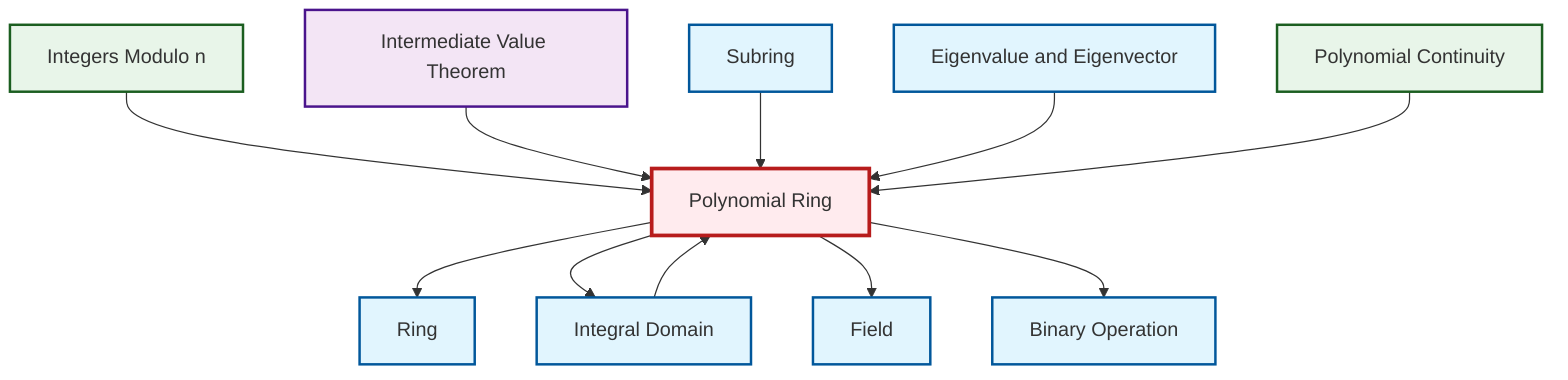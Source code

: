 graph TD
    classDef definition fill:#e1f5fe,stroke:#01579b,stroke-width:2px
    classDef theorem fill:#f3e5f5,stroke:#4a148c,stroke-width:2px
    classDef axiom fill:#fff3e0,stroke:#e65100,stroke-width:2px
    classDef example fill:#e8f5e9,stroke:#1b5e20,stroke-width:2px
    classDef current fill:#ffebee,stroke:#b71c1c,stroke-width:3px
    def-polynomial-ring["Polynomial Ring"]:::definition
    def-subring["Subring"]:::definition
    def-binary-operation["Binary Operation"]:::definition
    def-field["Field"]:::definition
    def-eigenvalue-eigenvector["Eigenvalue and Eigenvector"]:::definition
    ex-quotient-integers-mod-n["Integers Modulo n"]:::example
    ex-polynomial-continuity["Polynomial Continuity"]:::example
    thm-intermediate-value["Intermediate Value Theorem"]:::theorem
    def-integral-domain["Integral Domain"]:::definition
    def-ring["Ring"]:::definition
    def-polynomial-ring --> def-ring
    ex-quotient-integers-mod-n --> def-polynomial-ring
    def-polynomial-ring --> def-integral-domain
    def-integral-domain --> def-polynomial-ring
    thm-intermediate-value --> def-polynomial-ring
    def-polynomial-ring --> def-field
    def-subring --> def-polynomial-ring
    def-polynomial-ring --> def-binary-operation
    def-eigenvalue-eigenvector --> def-polynomial-ring
    ex-polynomial-continuity --> def-polynomial-ring
    class def-polynomial-ring current